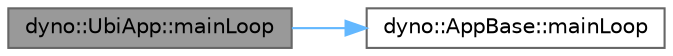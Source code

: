 digraph "dyno::UbiApp::mainLoop"
{
 // LATEX_PDF_SIZE
  bgcolor="transparent";
  edge [fontname=Helvetica,fontsize=10,labelfontname=Helvetica,labelfontsize=10];
  node [fontname=Helvetica,fontsize=10,shape=box,height=0.2,width=0.4];
  rankdir="LR";
  Node1 [id="Node000001",label="dyno::UbiApp::mainLoop",height=0.2,width=0.4,color="gray40", fillcolor="grey60", style="filled", fontcolor="black",tooltip=" "];
  Node1 -> Node2 [id="edge1_Node000001_Node000002",color="steelblue1",style="solid",tooltip=" "];
  Node2 [id="Node000002",label="dyno::AppBase::mainLoop",height=0.2,width=0.4,color="grey40", fillcolor="white", style="filled",URL="$classdyno_1_1_app_base.html#aa2195145032af2bf877a811fd7c9d7b2",tooltip=" "];
}
